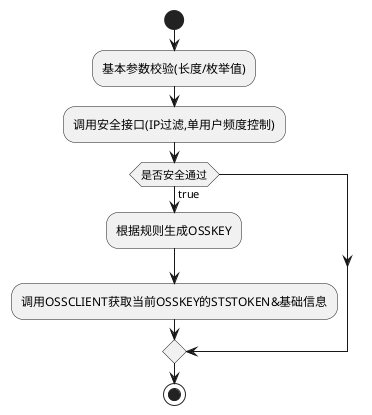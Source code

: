 @startuml
start
:基本参数校验(长度/枚举值);
:调用安全接口(IP过滤,单用户频度控制);
if(是否安全通过) then (true);
:根据规则生成OSSKEY;
:调用OSSCLIENT获取当前OSSKEY的STSTOKEN&基础信息;
endif
stop

@enduml
